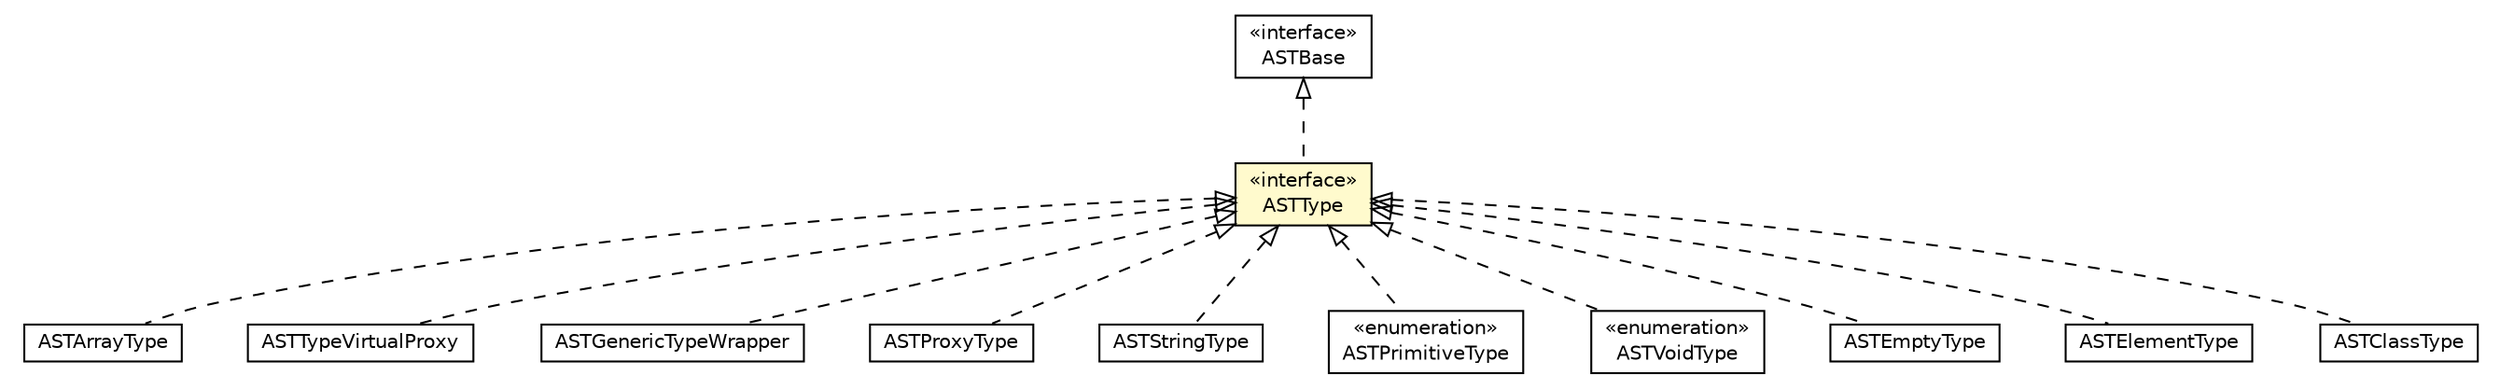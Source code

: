 #!/usr/local/bin/dot
#
# Class diagram 
# Generated by UMLGraph version 5.1 (http://www.umlgraph.org/)
#

digraph G {
	edge [fontname="Helvetica",fontsize=10,labelfontname="Helvetica",labelfontsize=10];
	node [fontname="Helvetica",fontsize=10,shape=plaintext];
	nodesep=0.25;
	ranksep=0.5;
	// org.androidtransfuse.adapter.ASTArrayType
	c64312 [label=<<table title="org.androidtransfuse.adapter.ASTArrayType" border="0" cellborder="1" cellspacing="0" cellpadding="2" port="p" href="./ASTArrayType.html">
		<tr><td><table border="0" cellspacing="0" cellpadding="1">
<tr><td align="center" balign="center"> ASTArrayType </td></tr>
		</table></td></tr>
		</table>>, fontname="Helvetica", fontcolor="black", fontsize=10.0];
	// org.androidtransfuse.adapter.ASTTypeVirtualProxy
	c64314 [label=<<table title="org.androidtransfuse.adapter.ASTTypeVirtualProxy" border="0" cellborder="1" cellspacing="0" cellpadding="2" port="p" href="./ASTTypeVirtualProxy.html">
		<tr><td><table border="0" cellspacing="0" cellpadding="1">
<tr><td align="center" balign="center"> ASTTypeVirtualProxy </td></tr>
		</table></td></tr>
		</table>>, fontname="Helvetica", fontcolor="black", fontsize=10.0];
	// org.androidtransfuse.adapter.ASTGenericTypeWrapper
	c64316 [label=<<table title="org.androidtransfuse.adapter.ASTGenericTypeWrapper" border="0" cellborder="1" cellspacing="0" cellpadding="2" port="p" href="./ASTGenericTypeWrapper.html">
		<tr><td><table border="0" cellspacing="0" cellpadding="1">
<tr><td align="center" balign="center"> ASTGenericTypeWrapper </td></tr>
		</table></td></tr>
		</table>>, fontname="Helvetica", fontcolor="black", fontsize=10.0];
	// org.androidtransfuse.adapter.ASTProxyType
	c64317 [label=<<table title="org.androidtransfuse.adapter.ASTProxyType" border="0" cellborder="1" cellspacing="0" cellpadding="2" port="p" href="./ASTProxyType.html">
		<tr><td><table border="0" cellspacing="0" cellpadding="1">
<tr><td align="center" balign="center"> ASTProxyType </td></tr>
		</table></td></tr>
		</table>>, fontname="Helvetica", fontcolor="black", fontsize=10.0];
	// org.androidtransfuse.adapter.ASTBase
	c64319 [label=<<table title="org.androidtransfuse.adapter.ASTBase" border="0" cellborder="1" cellspacing="0" cellpadding="2" port="p" href="./ASTBase.html">
		<tr><td><table border="0" cellspacing="0" cellpadding="1">
<tr><td align="center" balign="center"> &#171;interface&#187; </td></tr>
<tr><td align="center" balign="center"> ASTBase </td></tr>
		</table></td></tr>
		</table>>, fontname="Helvetica", fontcolor="black", fontsize=10.0];
	// org.androidtransfuse.adapter.ASTStringType
	c64320 [label=<<table title="org.androidtransfuse.adapter.ASTStringType" border="0" cellborder="1" cellspacing="0" cellpadding="2" port="p" href="./ASTStringType.html">
		<tr><td><table border="0" cellspacing="0" cellpadding="1">
<tr><td align="center" balign="center"> ASTStringType </td></tr>
		</table></td></tr>
		</table>>, fontname="Helvetica", fontcolor="black", fontsize=10.0];
	// org.androidtransfuse.adapter.ASTType
	c64321 [label=<<table title="org.androidtransfuse.adapter.ASTType" border="0" cellborder="1" cellspacing="0" cellpadding="2" port="p" bgcolor="lemonChiffon" href="./ASTType.html">
		<tr><td><table border="0" cellspacing="0" cellpadding="1">
<tr><td align="center" balign="center"> &#171;interface&#187; </td></tr>
<tr><td align="center" balign="center"> ASTType </td></tr>
		</table></td></tr>
		</table>>, fontname="Helvetica", fontcolor="black", fontsize=10.0];
	// org.androidtransfuse.adapter.ASTPrimitiveType
	c64325 [label=<<table title="org.androidtransfuse.adapter.ASTPrimitiveType" border="0" cellborder="1" cellspacing="0" cellpadding="2" port="p" href="./ASTPrimitiveType.html">
		<tr><td><table border="0" cellspacing="0" cellpadding="1">
<tr><td align="center" balign="center"> &#171;enumeration&#187; </td></tr>
<tr><td align="center" balign="center"> ASTPrimitiveType </td></tr>
		</table></td></tr>
		</table>>, fontname="Helvetica", fontcolor="black", fontsize=10.0];
	// org.androidtransfuse.adapter.ASTVoidType
	c64327 [label=<<table title="org.androidtransfuse.adapter.ASTVoidType" border="0" cellborder="1" cellspacing="0" cellpadding="2" port="p" href="./ASTVoidType.html">
		<tr><td><table border="0" cellspacing="0" cellpadding="1">
<tr><td align="center" balign="center"> &#171;enumeration&#187; </td></tr>
<tr><td align="center" balign="center"> ASTVoidType </td></tr>
		</table></td></tr>
		</table>>, fontname="Helvetica", fontcolor="black", fontsize=10.0];
	// org.androidtransfuse.adapter.ASTEmptyType
	c64328 [label=<<table title="org.androidtransfuse.adapter.ASTEmptyType" border="0" cellborder="1" cellspacing="0" cellpadding="2" port="p" href="./ASTEmptyType.html">
		<tr><td><table border="0" cellspacing="0" cellpadding="1">
<tr><td align="center" balign="center"> ASTEmptyType </td></tr>
		</table></td></tr>
		</table>>, fontname="Helvetica", fontcolor="black", fontsize=10.0];
	// org.androidtransfuse.adapter.element.ASTElementType
	c64333 [label=<<table title="org.androidtransfuse.adapter.element.ASTElementType" border="0" cellborder="1" cellspacing="0" cellpadding="2" port="p" href="./element/ASTElementType.html">
		<tr><td><table border="0" cellspacing="0" cellpadding="1">
<tr><td align="center" balign="center"> ASTElementType </td></tr>
		</table></td></tr>
		</table>>, fontname="Helvetica", fontcolor="black", fontsize=10.0];
	// org.androidtransfuse.adapter.classes.ASTClassType
	c64355 [label=<<table title="org.androidtransfuse.adapter.classes.ASTClassType" border="0" cellborder="1" cellspacing="0" cellpadding="2" port="p" href="./classes/ASTClassType.html">
		<tr><td><table border="0" cellspacing="0" cellpadding="1">
<tr><td align="center" balign="center"> ASTClassType </td></tr>
		</table></td></tr>
		</table>>, fontname="Helvetica", fontcolor="black", fontsize=10.0];
	//org.androidtransfuse.adapter.ASTArrayType implements org.androidtransfuse.adapter.ASTType
	c64321:p -> c64312:p [dir=back,arrowtail=empty,style=dashed];
	//org.androidtransfuse.adapter.ASTTypeVirtualProxy implements org.androidtransfuse.adapter.ASTType
	c64321:p -> c64314:p [dir=back,arrowtail=empty,style=dashed];
	//org.androidtransfuse.adapter.ASTGenericTypeWrapper implements org.androidtransfuse.adapter.ASTType
	c64321:p -> c64316:p [dir=back,arrowtail=empty,style=dashed];
	//org.androidtransfuse.adapter.ASTProxyType implements org.androidtransfuse.adapter.ASTType
	c64321:p -> c64317:p [dir=back,arrowtail=empty,style=dashed];
	//org.androidtransfuse.adapter.ASTStringType implements org.androidtransfuse.adapter.ASTType
	c64321:p -> c64320:p [dir=back,arrowtail=empty,style=dashed];
	//org.androidtransfuse.adapter.ASTType implements org.androidtransfuse.adapter.ASTBase
	c64319:p -> c64321:p [dir=back,arrowtail=empty,style=dashed];
	//org.androidtransfuse.adapter.ASTPrimitiveType implements org.androidtransfuse.adapter.ASTType
	c64321:p -> c64325:p [dir=back,arrowtail=empty,style=dashed];
	//org.androidtransfuse.adapter.ASTVoidType implements org.androidtransfuse.adapter.ASTType
	c64321:p -> c64327:p [dir=back,arrowtail=empty,style=dashed];
	//org.androidtransfuse.adapter.ASTEmptyType implements org.androidtransfuse.adapter.ASTType
	c64321:p -> c64328:p [dir=back,arrowtail=empty,style=dashed];
	//org.androidtransfuse.adapter.element.ASTElementType implements org.androidtransfuse.adapter.ASTType
	c64321:p -> c64333:p [dir=back,arrowtail=empty,style=dashed];
	//org.androidtransfuse.adapter.classes.ASTClassType implements org.androidtransfuse.adapter.ASTType
	c64321:p -> c64355:p [dir=back,arrowtail=empty,style=dashed];
}

